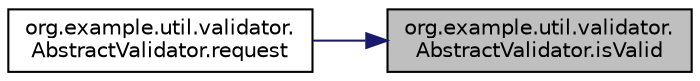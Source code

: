 digraph "org.example.util.validator.AbstractValidator.isValid"
{
 // LATEX_PDF_SIZE
  edge [fontname="Helvetica",fontsize="10",labelfontname="Helvetica",labelfontsize="10"];
  node [fontname="Helvetica",fontsize="10",shape=record];
  rankdir="RL";
  Node1 [label="org.example.util.validator.\lAbstractValidator.isValid",height=0.2,width=0.4,color="black", fillcolor="grey75", style="filled", fontcolor="black",tooltip="Prende in Input una stringa e controlla se corrisponde alla sintassi della Regex di validazione."];
  Node1 -> Node2 [dir="back",color="midnightblue",fontsize="10",style="solid",fontname="Helvetica"];
  Node2 [label="org.example.util.validator.\lAbstractValidator.request",height=0.2,width=0.4,color="black", fillcolor="white", style="filled",URL="$d2/db1/a00070_a65bd335250cee3a9dc558f7d5dbca1bc.html#a65bd335250cee3a9dc558f7d5dbca1bc",tooltip="Richiesta tramite input da tastiera."];
}
